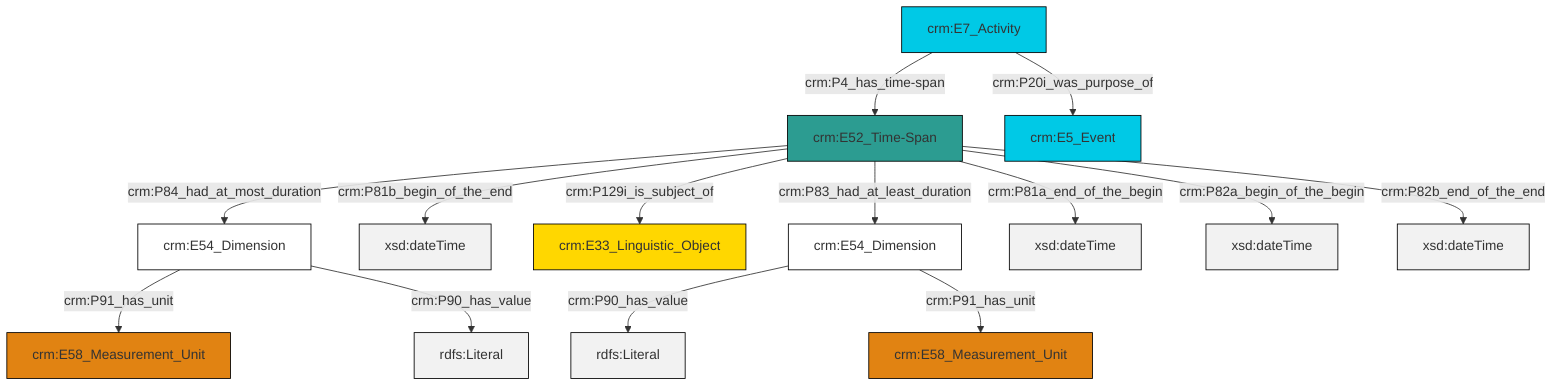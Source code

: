 graph TD
classDef Literal fill:#f2f2f2,stroke:#000000;
classDef CRM_Entity fill:#FFFFFF,stroke:#000000;
classDef Temporal_Entity fill:#00C9E6, stroke:#000000;
classDef Type fill:#E18312, stroke:#000000;
classDef Time-Span fill:#2C9C91, stroke:#000000;
classDef Appellation fill:#FFEB7F, stroke:#000000;
classDef Place fill:#008836, stroke:#000000;
classDef Persistent_Item fill:#B266B2, stroke:#000000;
classDef Conceptual_Object fill:#FFD700, stroke:#000000;
classDef Physical_Thing fill:#D2B48C, stroke:#000000;
classDef Actor fill:#f58aad, stroke:#000000;
classDef PC_Classes fill:#4ce600, stroke:#000000;
classDef Multi fill:#cccccc,stroke:#000000;

2["crm:E7_Activity"]:::Temporal_Entity -->|crm:P4_has_time-span| 3["crm:E52_Time-Span"]:::Time-Span
0["crm:E54_Dimension"]:::CRM_Entity -->|crm:P90_has_value| 4[rdfs:Literal]:::Literal
3["crm:E52_Time-Span"]:::Time-Span -->|crm:P81b_begin_of_the_end| 7[xsd:dateTime]:::Literal
3["crm:E52_Time-Span"]:::Time-Span -->|crm:P129i_is_subject_of| 8["crm:E33_Linguistic_Object"]:::Conceptual_Object
3["crm:E52_Time-Span"]:::Time-Span -->|crm:P84_had_at_most_duration| 9["crm:E54_Dimension"]:::CRM_Entity
3["crm:E52_Time-Span"]:::Time-Span -->|crm:P81a_end_of_the_begin| 14[xsd:dateTime]:::Literal
9["crm:E54_Dimension"]:::CRM_Entity -->|crm:P91_has_unit| 10["crm:E58_Measurement_Unit"]:::Type
3["crm:E52_Time-Span"]:::Time-Span -->|crm:P83_had_at_least_duration| 0["crm:E54_Dimension"]:::CRM_Entity
3["crm:E52_Time-Span"]:::Time-Span -->|crm:P82a_begin_of_the_begin| 18[xsd:dateTime]:::Literal
3["crm:E52_Time-Span"]:::Time-Span -->|crm:P82b_end_of_the_end| 19[xsd:dateTime]:::Literal
9["crm:E54_Dimension"]:::CRM_Entity -->|crm:P90_has_value| 20[rdfs:Literal]:::Literal
2["crm:E7_Activity"]:::Temporal_Entity -->|crm:P20i_was_purpose_of| 16["crm:E5_Event"]:::Temporal_Entity
0["crm:E54_Dimension"]:::CRM_Entity -->|crm:P91_has_unit| 5["crm:E58_Measurement_Unit"]:::Type